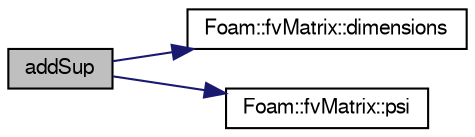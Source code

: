 digraph "addSup"
{
  bgcolor="transparent";
  edge [fontname="FreeSans",fontsize="10",labelfontname="FreeSans",labelfontsize="10"];
  node [fontname="FreeSans",fontsize="10",shape=record];
  rankdir="LR";
  Node634 [label="addSup",height=0.2,width=0.4,color="black", fillcolor="grey75", style="filled", fontcolor="black"];
  Node634 -> Node635 [color="midnightblue",fontsize="10",style="solid",fontname="FreeSans"];
  Node635 [label="Foam::fvMatrix::dimensions",height=0.2,width=0.4,color="black",URL="$a22358.html#ae432f961c8f2aeef6aa64fbbed5e70ea"];
  Node634 -> Node636 [color="midnightblue",fontsize="10",style="solid",fontname="FreeSans"];
  Node636 [label="Foam::fvMatrix::psi",height=0.2,width=0.4,color="black",URL="$a22358.html#a746a21ead7ed7561097637595338028c"];
}

